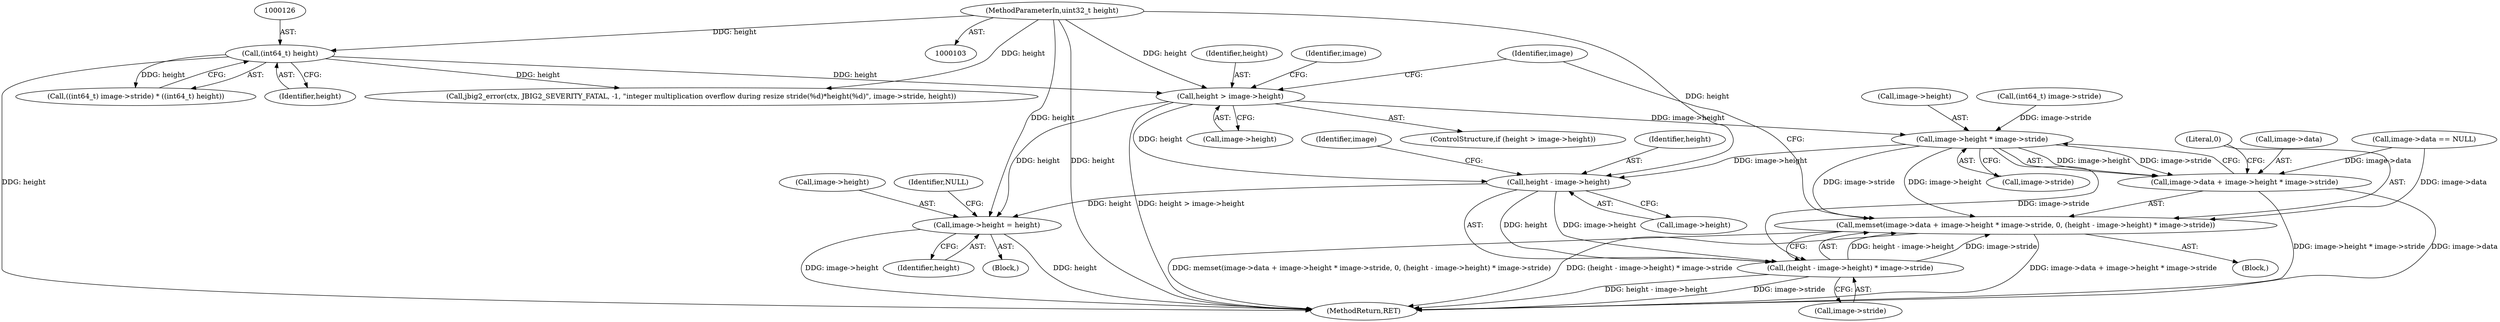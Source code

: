 digraph "0_ghostscript_e698d5c11d27212aa1098bc5b1673a3378563092_6@pointer" {
"1000176" [label="(Call,height > image->height)"];
"1000125" [label="(Call,(int64_t) height)"];
"1000107" [label="(MethodParameterIn,uint32_t height)"];
"1000187" [label="(Call,image->height * image->stride)"];
"1000182" [label="(Call,memset(image->data + image->height * image->stride, 0, (height - image->height) * image->stride))"];
"1000183" [label="(Call,image->data + image->height * image->stride)"];
"1000196" [label="(Call,height - image->height)"];
"1000195" [label="(Call,(height - image->height) * image->stride)"];
"1000204" [label="(Call,image->height = height)"];
"1000202" [label="(Identifier,image)"];
"1000182" [label="(Call,memset(image->data + image->height * image->stride, 0, (height - image->height) * image->stride))"];
"1000208" [label="(Identifier,height)"];
"1000177" [label="(Identifier,height)"];
"1000178" [label="(Call,image->height)"];
"1000107" [label="(MethodParameterIn,uint32_t height)"];
"1000119" [label="(Call,((int64_t) image->stride) * ((int64_t) height))"];
"1000194" [label="(Literal,0)"];
"1000184" [label="(Call,image->data)"];
"1000175" [label="(ControlStructure,if (height > image->height))"];
"1000197" [label="(Identifier,height)"];
"1000218" [label="(Identifier,NULL)"];
"1000187" [label="(Call,image->height * image->stride)"];
"1000191" [label="(Call,image->stride)"];
"1000219" [label="(MethodReturn,RET)"];
"1000127" [label="(Identifier,height)"];
"1000161" [label="(Call,image->data == NULL)"];
"1000196" [label="(Call,height - image->height)"];
"1000120" [label="(Call,(int64_t) image->stride)"];
"1000115" [label="(Block,)"];
"1000176" [label="(Call,height > image->height)"];
"1000204" [label="(Call,image->height = height)"];
"1000188" [label="(Call,image->height)"];
"1000183" [label="(Call,image->data + image->height * image->stride)"];
"1000201" [label="(Call,image->stride)"];
"1000205" [label="(Call,image->height)"];
"1000135" [label="(Call,jbig2_error(ctx, JBIG2_SEVERITY_FATAL, -1, \"integer multiplication overflow during resize stride(%d)*height(%d)\", image->stride, height))"];
"1000125" [label="(Call,(int64_t) height)"];
"1000206" [label="(Identifier,image)"];
"1000195" [label="(Call,(height - image->height) * image->stride)"];
"1000185" [label="(Identifier,image)"];
"1000181" [label="(Block,)"];
"1000198" [label="(Call,image->height)"];
"1000176" -> "1000175"  [label="AST: "];
"1000176" -> "1000178"  [label="CFG: "];
"1000177" -> "1000176"  [label="AST: "];
"1000178" -> "1000176"  [label="AST: "];
"1000185" -> "1000176"  [label="CFG: "];
"1000206" -> "1000176"  [label="CFG: "];
"1000176" -> "1000219"  [label="DDG: height > image->height"];
"1000125" -> "1000176"  [label="DDG: height"];
"1000107" -> "1000176"  [label="DDG: height"];
"1000176" -> "1000187"  [label="DDG: image->height"];
"1000176" -> "1000196"  [label="DDG: height"];
"1000176" -> "1000204"  [label="DDG: height"];
"1000125" -> "1000119"  [label="AST: "];
"1000125" -> "1000127"  [label="CFG: "];
"1000126" -> "1000125"  [label="AST: "];
"1000127" -> "1000125"  [label="AST: "];
"1000119" -> "1000125"  [label="CFG: "];
"1000125" -> "1000219"  [label="DDG: height"];
"1000125" -> "1000119"  [label="DDG: height"];
"1000107" -> "1000125"  [label="DDG: height"];
"1000125" -> "1000135"  [label="DDG: height"];
"1000107" -> "1000103"  [label="AST: "];
"1000107" -> "1000219"  [label="DDG: height"];
"1000107" -> "1000135"  [label="DDG: height"];
"1000107" -> "1000196"  [label="DDG: height"];
"1000107" -> "1000204"  [label="DDG: height"];
"1000187" -> "1000183"  [label="AST: "];
"1000187" -> "1000191"  [label="CFG: "];
"1000188" -> "1000187"  [label="AST: "];
"1000191" -> "1000187"  [label="AST: "];
"1000183" -> "1000187"  [label="CFG: "];
"1000187" -> "1000182"  [label="DDG: image->height"];
"1000187" -> "1000182"  [label="DDG: image->stride"];
"1000187" -> "1000183"  [label="DDG: image->height"];
"1000187" -> "1000183"  [label="DDG: image->stride"];
"1000120" -> "1000187"  [label="DDG: image->stride"];
"1000187" -> "1000196"  [label="DDG: image->height"];
"1000187" -> "1000195"  [label="DDG: image->stride"];
"1000182" -> "1000181"  [label="AST: "];
"1000182" -> "1000195"  [label="CFG: "];
"1000183" -> "1000182"  [label="AST: "];
"1000194" -> "1000182"  [label="AST: "];
"1000195" -> "1000182"  [label="AST: "];
"1000206" -> "1000182"  [label="CFG: "];
"1000182" -> "1000219"  [label="DDG: memset(image->data + image->height * image->stride, 0, (height - image->height) * image->stride)"];
"1000182" -> "1000219"  [label="DDG: (height - image->height) * image->stride"];
"1000182" -> "1000219"  [label="DDG: image->data + image->height * image->stride"];
"1000161" -> "1000182"  [label="DDG: image->data"];
"1000195" -> "1000182"  [label="DDG: height - image->height"];
"1000195" -> "1000182"  [label="DDG: image->stride"];
"1000184" -> "1000183"  [label="AST: "];
"1000194" -> "1000183"  [label="CFG: "];
"1000183" -> "1000219"  [label="DDG: image->height * image->stride"];
"1000183" -> "1000219"  [label="DDG: image->data"];
"1000161" -> "1000183"  [label="DDG: image->data"];
"1000196" -> "1000195"  [label="AST: "];
"1000196" -> "1000198"  [label="CFG: "];
"1000197" -> "1000196"  [label="AST: "];
"1000198" -> "1000196"  [label="AST: "];
"1000202" -> "1000196"  [label="CFG: "];
"1000196" -> "1000195"  [label="DDG: height"];
"1000196" -> "1000195"  [label="DDG: image->height"];
"1000196" -> "1000204"  [label="DDG: height"];
"1000195" -> "1000201"  [label="CFG: "];
"1000201" -> "1000195"  [label="AST: "];
"1000195" -> "1000219"  [label="DDG: image->stride"];
"1000195" -> "1000219"  [label="DDG: height - image->height"];
"1000204" -> "1000115"  [label="AST: "];
"1000204" -> "1000208"  [label="CFG: "];
"1000205" -> "1000204"  [label="AST: "];
"1000208" -> "1000204"  [label="AST: "];
"1000218" -> "1000204"  [label="CFG: "];
"1000204" -> "1000219"  [label="DDG: height"];
"1000204" -> "1000219"  [label="DDG: image->height"];
}

